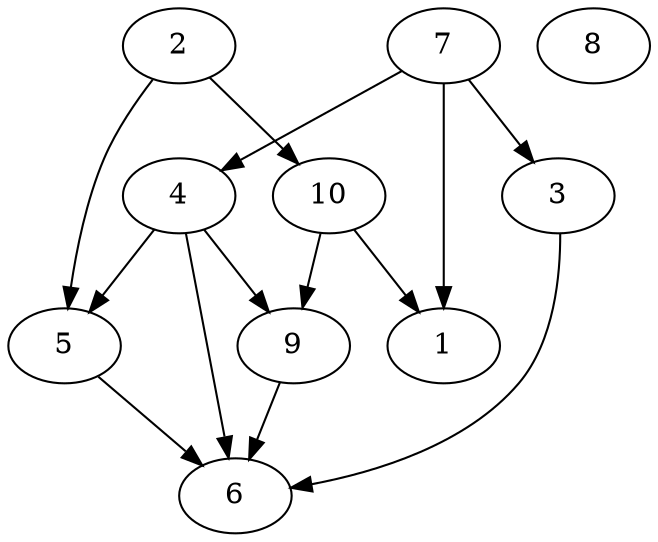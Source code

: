 digraph "Random_N10_EdgeDensity30%_P1.dot" {
	1	[Weight=34];
	2	[Weight=23];
	3	[Weight=30];
	4	[Weight=39];
	5	[Weight=33];
	6	[Weight=28];
	7	[Weight=33];
	8	[Weight=10];
	9	[Weight=12];
	10	[Weight=29];
	2 -> 5 [Weight=8];
	2 -> 10 [Weight=0];
	3 -> 6 [Weight=3];
	4 -> 5 [Weight=16];
	4 -> 6 [Weight=11];
	4 -> 9 [Weight=14];
	5 -> 6 [Weight=5];
	7 -> 1 [Weight=6];
	7 -> 3 [Weight=6];
	7 -> 4 [Weight=12];
	9 -> 6 [Weight=5];
	10 -> 1 [Weight=2];
	10 -> 9 [Weight=13];
}

